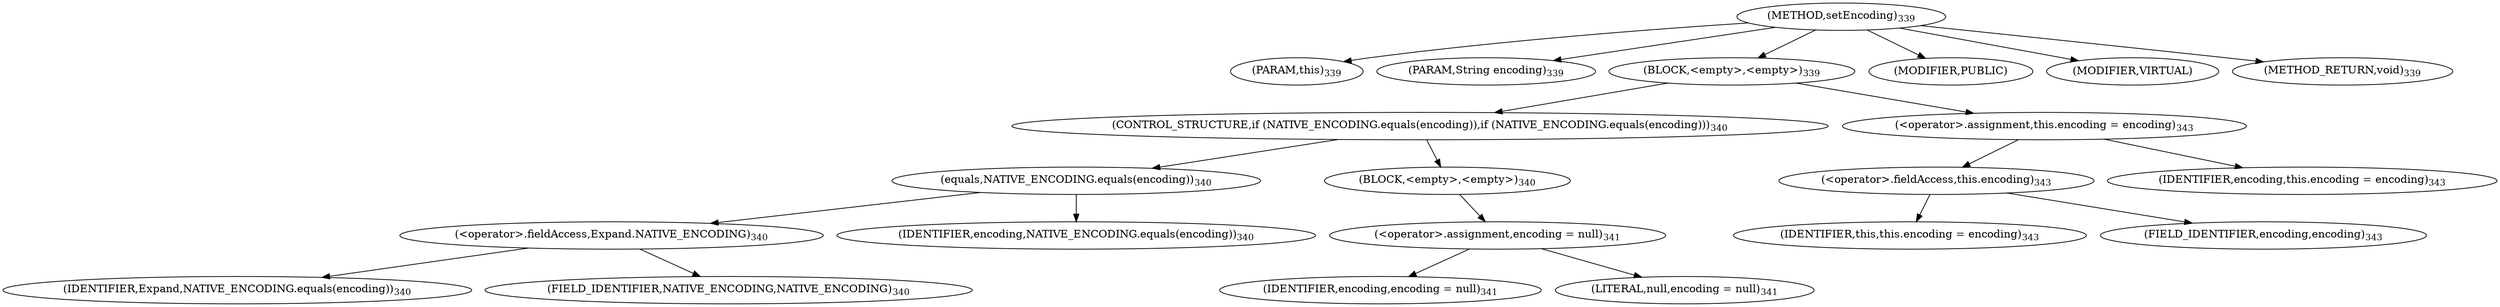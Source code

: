 digraph "setEncoding" {  
"748" [label = <(METHOD,setEncoding)<SUB>339</SUB>> ]
"33" [label = <(PARAM,this)<SUB>339</SUB>> ]
"749" [label = <(PARAM,String encoding)<SUB>339</SUB>> ]
"750" [label = <(BLOCK,&lt;empty&gt;,&lt;empty&gt;)<SUB>339</SUB>> ]
"751" [label = <(CONTROL_STRUCTURE,if (NATIVE_ENCODING.equals(encoding)),if (NATIVE_ENCODING.equals(encoding)))<SUB>340</SUB>> ]
"752" [label = <(equals,NATIVE_ENCODING.equals(encoding))<SUB>340</SUB>> ]
"753" [label = <(&lt;operator&gt;.fieldAccess,Expand.NATIVE_ENCODING)<SUB>340</SUB>> ]
"754" [label = <(IDENTIFIER,Expand,NATIVE_ENCODING.equals(encoding))<SUB>340</SUB>> ]
"755" [label = <(FIELD_IDENTIFIER,NATIVE_ENCODING,NATIVE_ENCODING)<SUB>340</SUB>> ]
"756" [label = <(IDENTIFIER,encoding,NATIVE_ENCODING.equals(encoding))<SUB>340</SUB>> ]
"757" [label = <(BLOCK,&lt;empty&gt;,&lt;empty&gt;)<SUB>340</SUB>> ]
"758" [label = <(&lt;operator&gt;.assignment,encoding = null)<SUB>341</SUB>> ]
"759" [label = <(IDENTIFIER,encoding,encoding = null)<SUB>341</SUB>> ]
"760" [label = <(LITERAL,null,encoding = null)<SUB>341</SUB>> ]
"761" [label = <(&lt;operator&gt;.assignment,this.encoding = encoding)<SUB>343</SUB>> ]
"762" [label = <(&lt;operator&gt;.fieldAccess,this.encoding)<SUB>343</SUB>> ]
"32" [label = <(IDENTIFIER,this,this.encoding = encoding)<SUB>343</SUB>> ]
"763" [label = <(FIELD_IDENTIFIER,encoding,encoding)<SUB>343</SUB>> ]
"764" [label = <(IDENTIFIER,encoding,this.encoding = encoding)<SUB>343</SUB>> ]
"765" [label = <(MODIFIER,PUBLIC)> ]
"766" [label = <(MODIFIER,VIRTUAL)> ]
"767" [label = <(METHOD_RETURN,void)<SUB>339</SUB>> ]
  "748" -> "33" 
  "748" -> "749" 
  "748" -> "750" 
  "748" -> "765" 
  "748" -> "766" 
  "748" -> "767" 
  "750" -> "751" 
  "750" -> "761" 
  "751" -> "752" 
  "751" -> "757" 
  "752" -> "753" 
  "752" -> "756" 
  "753" -> "754" 
  "753" -> "755" 
  "757" -> "758" 
  "758" -> "759" 
  "758" -> "760" 
  "761" -> "762" 
  "761" -> "764" 
  "762" -> "32" 
  "762" -> "763" 
}
